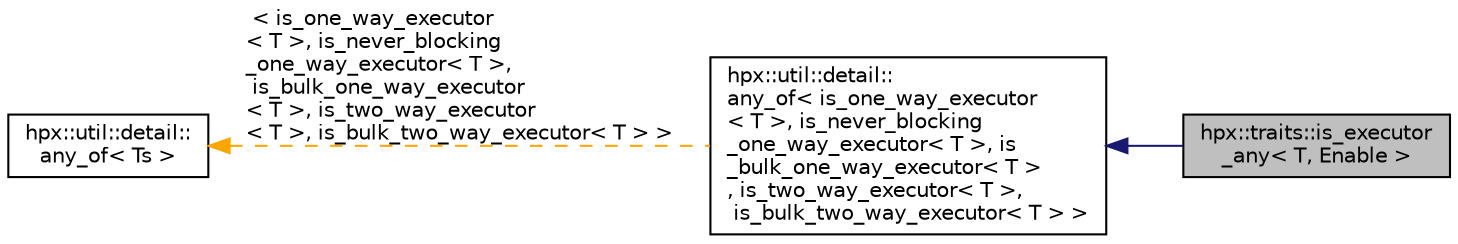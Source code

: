 digraph "hpx::traits::is_executor_any&lt; T, Enable &gt;"
{
  edge [fontname="Helvetica",fontsize="10",labelfontname="Helvetica",labelfontsize="10"];
  node [fontname="Helvetica",fontsize="10",shape=record];
  rankdir="LR";
  Node3 [label="hpx::traits::is_executor\l_any\< T, Enable \>",height=0.2,width=0.4,color="black", fillcolor="grey75", style="filled", fontcolor="black"];
  Node4 -> Node3 [dir="back",color="midnightblue",fontsize="10",style="solid",fontname="Helvetica"];
  Node4 [label="hpx::util::detail::\lany_of\< is_one_way_executor\l\< T \>, is_never_blocking\l_one_way_executor\< T \>, is\l_bulk_one_way_executor\< T \>\l, is_two_way_executor\< T \>,\l is_bulk_two_way_executor\< T \> \>",height=0.2,width=0.4,color="black", fillcolor="white", style="filled",URL="$d6/d1d/structhpx_1_1util_1_1detail_1_1any__of.html"];
  Node5 -> Node4 [dir="back",color="orange",fontsize="10",style="dashed",label=" \< is_one_way_executor\l\< T \>, is_never_blocking\l_one_way_executor\< T \>,\l is_bulk_one_way_executor\l\< T \>, is_two_way_executor\l\< T \>, is_bulk_two_way_executor\< T \> \>" ,fontname="Helvetica"];
  Node5 [label="hpx::util::detail::\lany_of\< Ts \>",height=0.2,width=0.4,color="black", fillcolor="white", style="filled",URL="$d6/d1d/structhpx_1_1util_1_1detail_1_1any__of.html"];
}
